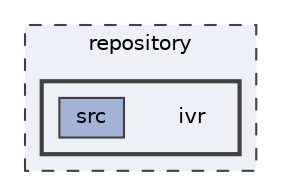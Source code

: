digraph "repository/ivr"
{
 // LATEX_PDF_SIZE
  bgcolor="transparent";
  edge [fontname=Helvetica,fontsize=10,labelfontname=Helvetica,labelfontsize=10];
  node [fontname=Helvetica,fontsize=10,shape=box,height=0.2,width=0.4];
  compound=true
  subgraph clusterdir_b67a65b3e0ec834719b9c39fd2c3a507 {
    graph [ bgcolor="#edf0f7", pencolor="grey25", label="repository", fontname=Helvetica,fontsize=10 style="filled,dashed", URL="dir_b67a65b3e0ec834719b9c39fd2c3a507.html",tooltip=""]
  subgraph clusterdir_c4edf49f5de11386f2cff0ccc48bbbcc {
    graph [ bgcolor="#edf0f7", pencolor="grey25", label="", fontname=Helvetica,fontsize=10 style="filled,bold", URL="dir_c4edf49f5de11386f2cff0ccc48bbbcc.html",tooltip=""]
    dir_c4edf49f5de11386f2cff0ccc48bbbcc [shape=plaintext, label="ivr"];
  dir_4d96814bfd9c874f22db5b73af129de6 [label="src", fillcolor="#a2b4d6", color="grey25", style="filled", URL="dir_4d96814bfd9c874f22db5b73af129de6.html",tooltip=""];
  }
  }
}
